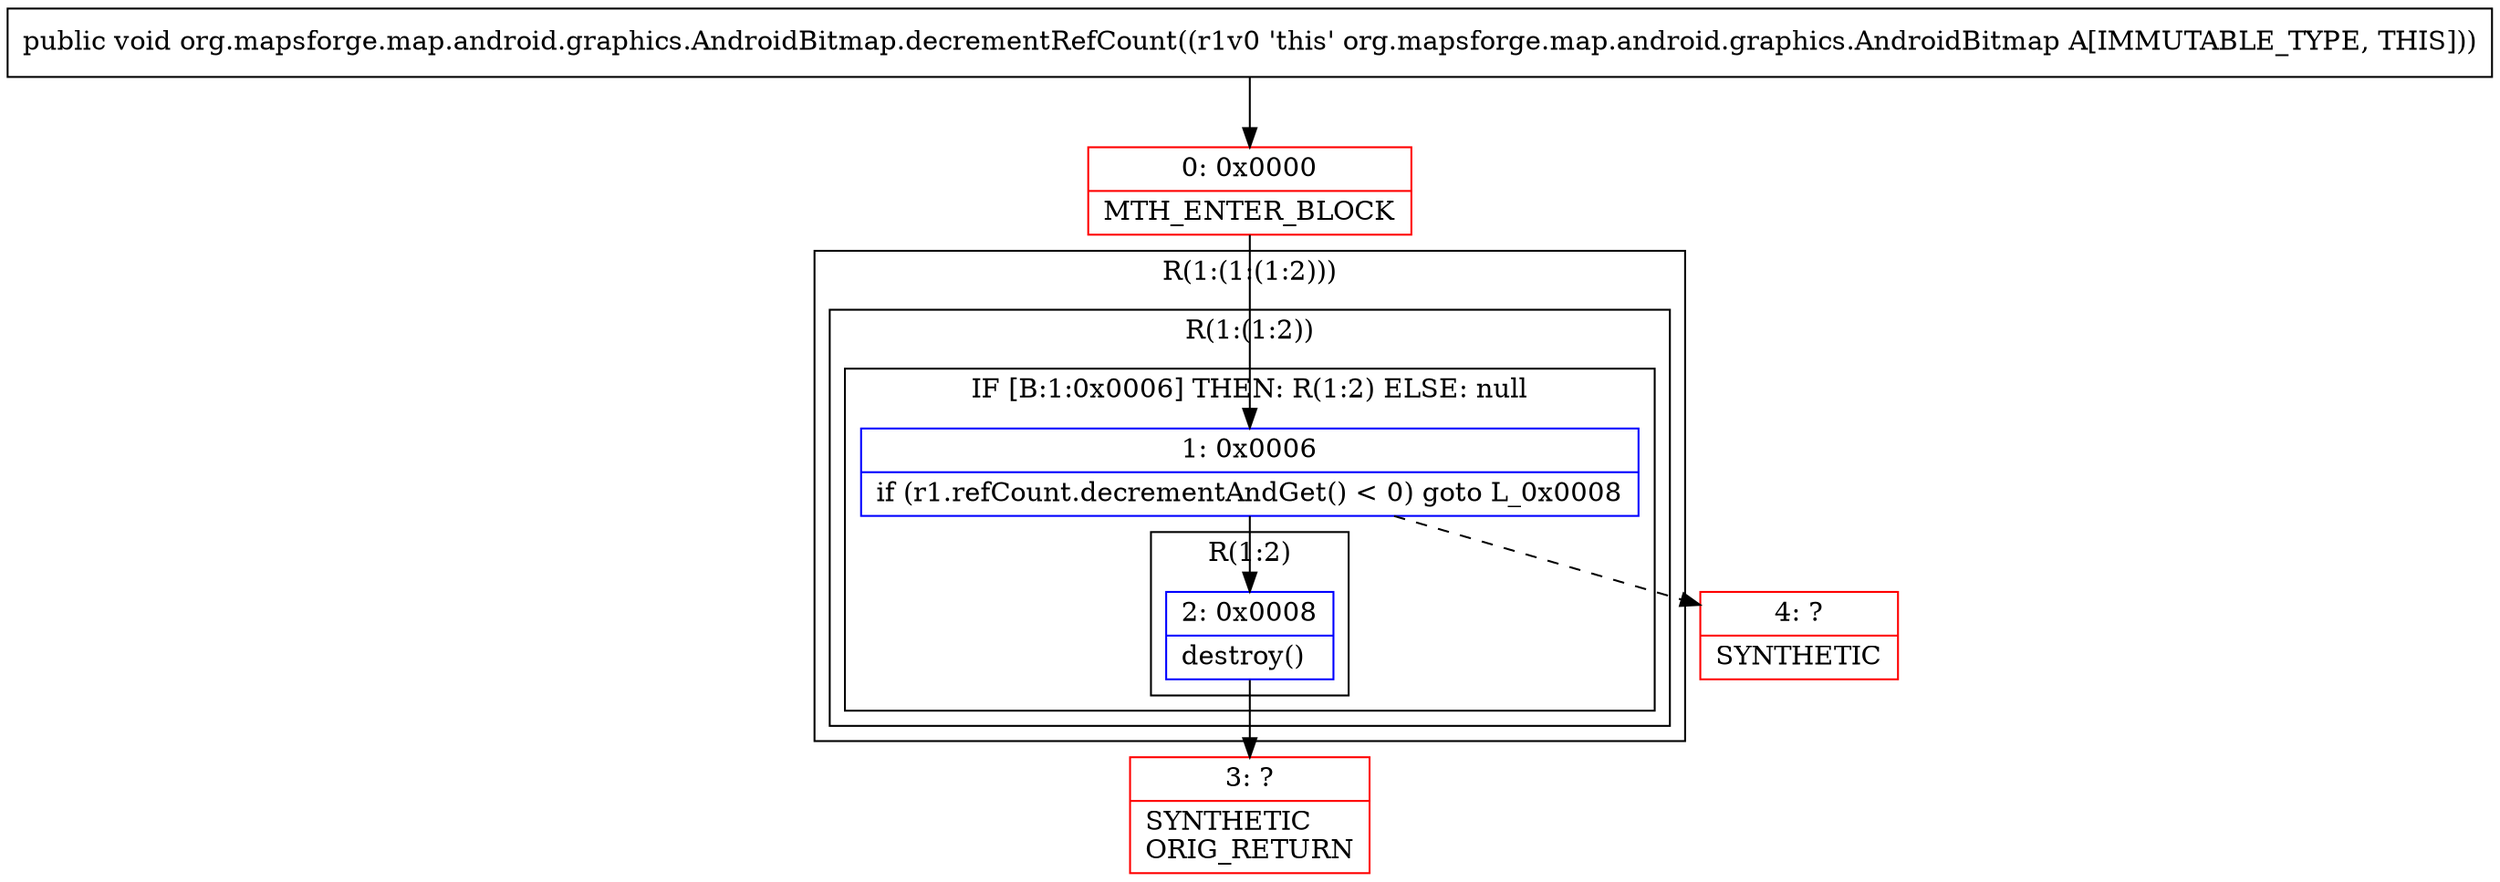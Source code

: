 digraph "CFG fororg.mapsforge.map.android.graphics.AndroidBitmap.decrementRefCount()V" {
subgraph cluster_Region_944579437 {
label = "R(1:(1:(1:2)))";
node [shape=record,color=blue];
subgraph cluster_Region_710985204 {
label = "R(1:(1:2))";
node [shape=record,color=blue];
subgraph cluster_IfRegion_1323887184 {
label = "IF [B:1:0x0006] THEN: R(1:2) ELSE: null";
node [shape=record,color=blue];
Node_1 [shape=record,label="{1\:\ 0x0006|if (r1.refCount.decrementAndGet() \< 0) goto L_0x0008\l}"];
subgraph cluster_Region_832876986 {
label = "R(1:2)";
node [shape=record,color=blue];
Node_2 [shape=record,label="{2\:\ 0x0008|destroy()\l}"];
}
}
}
}
Node_0 [shape=record,color=red,label="{0\:\ 0x0000|MTH_ENTER_BLOCK\l}"];
Node_3 [shape=record,color=red,label="{3\:\ ?|SYNTHETIC\lORIG_RETURN\l}"];
Node_4 [shape=record,color=red,label="{4\:\ ?|SYNTHETIC\l}"];
MethodNode[shape=record,label="{public void org.mapsforge.map.android.graphics.AndroidBitmap.decrementRefCount((r1v0 'this' org.mapsforge.map.android.graphics.AndroidBitmap A[IMMUTABLE_TYPE, THIS])) }"];
MethodNode -> Node_0;
Node_1 -> Node_2;
Node_1 -> Node_4[style=dashed];
Node_2 -> Node_3;
Node_0 -> Node_1;
}

